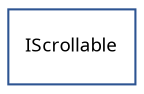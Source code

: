strict digraph interface_diagram {
  rankdir=LR;
  IScrollable[
    label="IScrollable",
    URL="IScrollable.html",
    tooltip="com.sekati.ui.IScrollable",
    fontname="Verdana-Italic",
    fontsize="9"
    color="#2d5492"
    shape="record"
  ];
}
